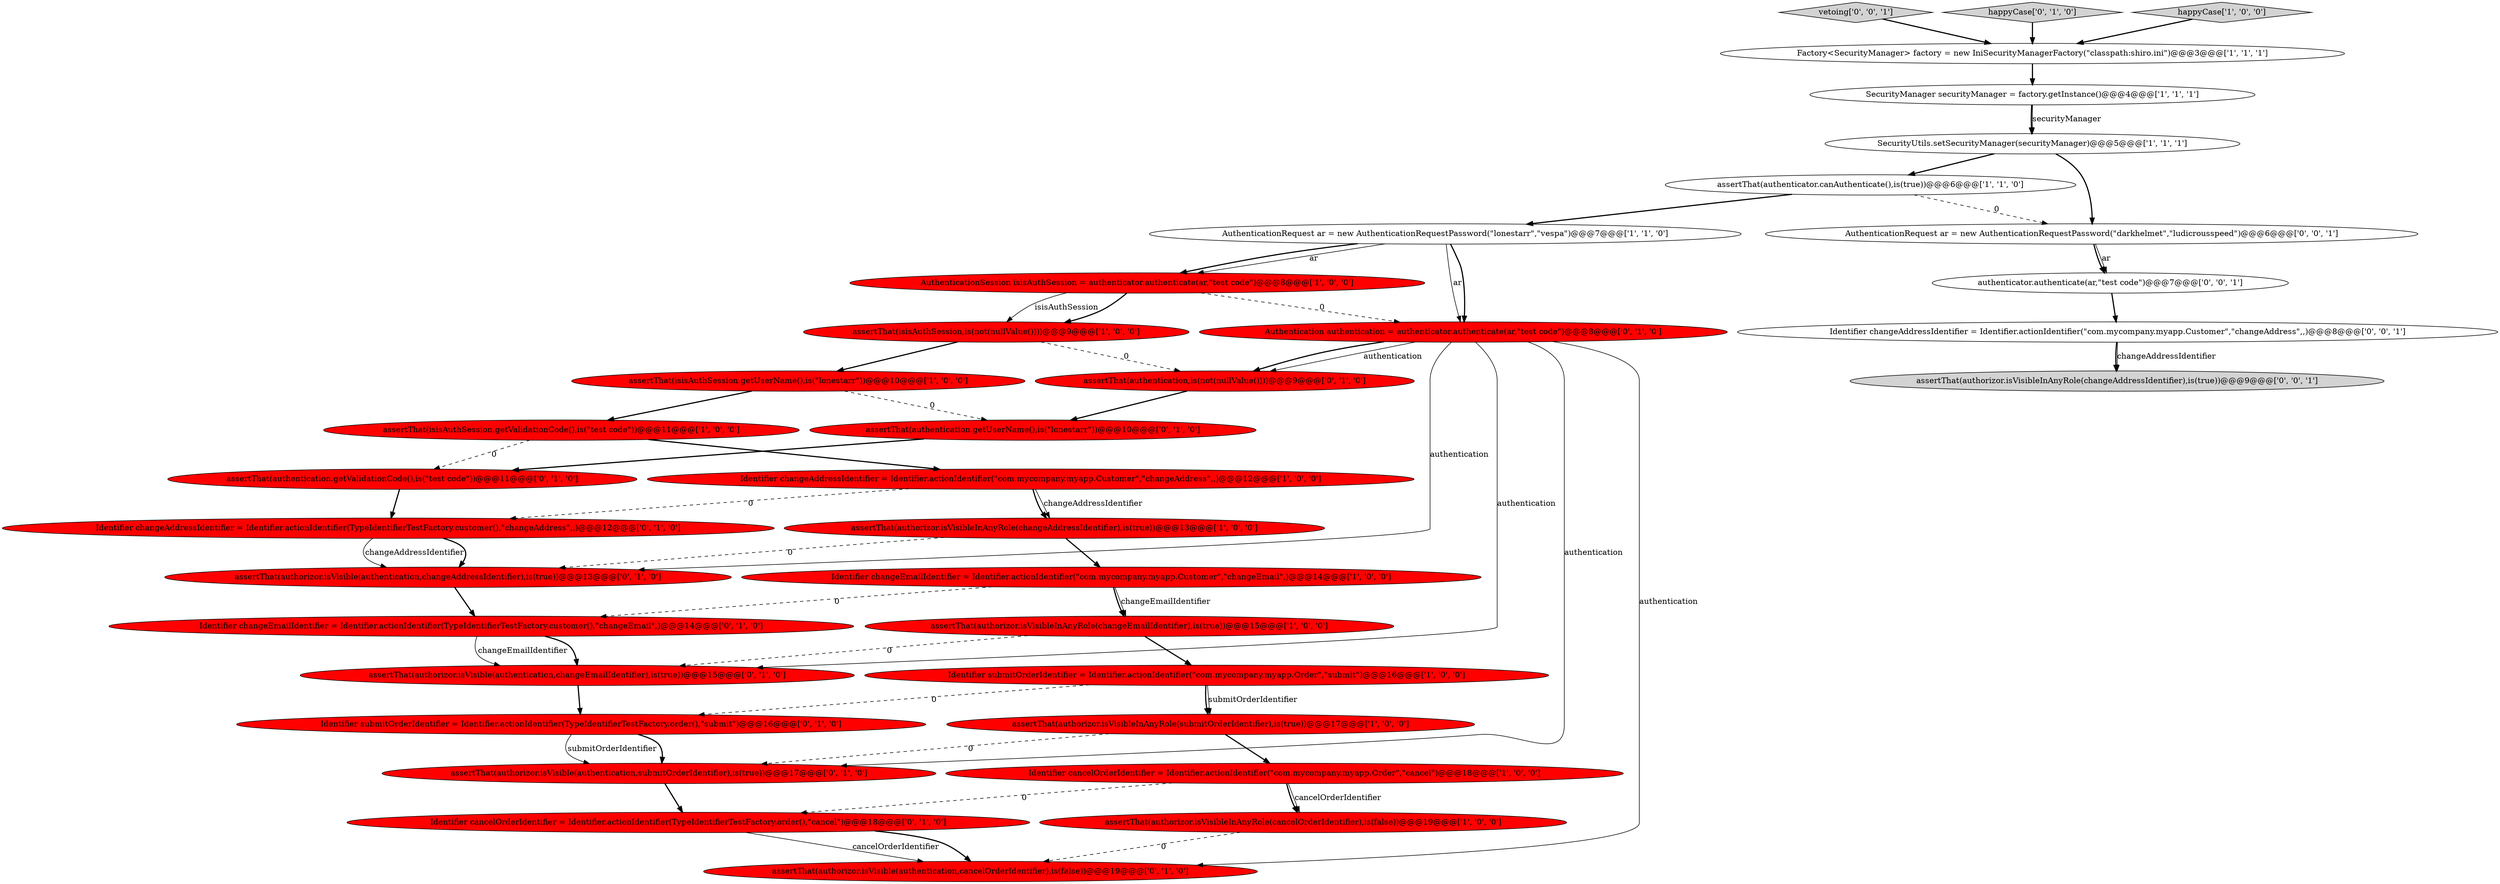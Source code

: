 digraph {
22 [style = filled, label = "assertThat(authorizor.isVisible(authentication,submitOrderIdentifier),is(true))@@@17@@@['0', '1', '0']", fillcolor = red, shape = ellipse image = "AAA1AAABBB2BBB"];
4 [style = filled, label = "assertThat(authorizor.isVisibleInAnyRole(changeAddressIdentifier),is(true))@@@13@@@['1', '0', '0']", fillcolor = red, shape = ellipse image = "AAA1AAABBB1BBB"];
24 [style = filled, label = "Identifier changeEmailIdentifier = Identifier.actionIdentifier(TypeIdentifierTestFactory.customer(),\"changeEmail\",)@@@14@@@['0', '1', '0']", fillcolor = red, shape = ellipse image = "AAA1AAABBB2BBB"];
10 [style = filled, label = "Identifier changeAddressIdentifier = Identifier.actionIdentifier(\"com.mycompany.myapp.Customer\",\"changeAddress\",,)@@@12@@@['1', '0', '0']", fillcolor = red, shape = ellipse image = "AAA1AAABBB1BBB"];
3 [style = filled, label = "AuthenticationRequest ar = new AuthenticationRequestPassword(\"lonestarr\",\"vespa\")@@@7@@@['1', '1', '0']", fillcolor = white, shape = ellipse image = "AAA0AAABBB1BBB"];
7 [style = filled, label = "assertThat(authorizor.isVisibleInAnyRole(changeEmailIdentifier),is(true))@@@15@@@['1', '0', '0']", fillcolor = red, shape = ellipse image = "AAA1AAABBB1BBB"];
35 [style = filled, label = "assertThat(authorizor.isVisibleInAnyRole(changeAddressIdentifier),is(true))@@@9@@@['0', '0', '1']", fillcolor = lightgray, shape = ellipse image = "AAA0AAABBB3BBB"];
12 [style = filled, label = "Identifier cancelOrderIdentifier = Identifier.actionIdentifier(\"com.mycompany.myapp.Order\",\"cancel\")@@@18@@@['1', '0', '0']", fillcolor = red, shape = ellipse image = "AAA1AAABBB1BBB"];
5 [style = filled, label = "assertThat(authenticator.canAuthenticate(),is(true))@@@6@@@['1', '1', '0']", fillcolor = white, shape = ellipse image = "AAA0AAABBB1BBB"];
18 [style = filled, label = "Authentication authentication = authenticator.authenticate(ar,\"test code\")@@@8@@@['0', '1', '0']", fillcolor = red, shape = ellipse image = "AAA1AAABBB2BBB"];
6 [style = filled, label = "assertThat(authorizor.isVisibleInAnyRole(submitOrderIdentifier),is(true))@@@17@@@['1', '0', '0']", fillcolor = red, shape = ellipse image = "AAA1AAABBB1BBB"];
29 [style = filled, label = "assertThat(authorizor.isVisible(authentication,changeEmailIdentifier),is(true))@@@15@@@['0', '1', '0']", fillcolor = red, shape = ellipse image = "AAA1AAABBB2BBB"];
33 [style = filled, label = "Identifier changeAddressIdentifier = Identifier.actionIdentifier(\"com.mycompany.myapp.Customer\",\"changeAddress\",,)@@@8@@@['0', '0', '1']", fillcolor = white, shape = ellipse image = "AAA0AAABBB3BBB"];
21 [style = filled, label = "assertThat(authentication,is(not(nullValue())))@@@9@@@['0', '1', '0']", fillcolor = red, shape = ellipse image = "AAA1AAABBB2BBB"];
20 [style = filled, label = "assertThat(authorizor.isVisible(authentication,cancelOrderIdentifier),is(false))@@@19@@@['0', '1', '0']", fillcolor = red, shape = ellipse image = "AAA1AAABBB2BBB"];
34 [style = filled, label = "AuthenticationRequest ar = new AuthenticationRequestPassword(\"darkhelmet\",\"ludicrousspeed\")@@@6@@@['0', '0', '1']", fillcolor = white, shape = ellipse image = "AAA0AAABBB3BBB"];
30 [style = filled, label = "assertThat(authentication.getValidationCode(),is(\"test code\"))@@@11@@@['0', '1', '0']", fillcolor = red, shape = ellipse image = "AAA1AAABBB2BBB"];
11 [style = filled, label = "Identifier submitOrderIdentifier = Identifier.actionIdentifier(\"com.mycompany.myapp.Order\",\"submit\")@@@16@@@['1', '0', '0']", fillcolor = red, shape = ellipse image = "AAA1AAABBB1BBB"];
0 [style = filled, label = "SecurityManager securityManager = factory.getInstance()@@@4@@@['1', '1', '1']", fillcolor = white, shape = ellipse image = "AAA0AAABBB1BBB"];
31 [style = filled, label = "authenticator.authenticate(ar,\"test code\")@@@7@@@['0', '0', '1']", fillcolor = white, shape = ellipse image = "AAA0AAABBB3BBB"];
9 [style = filled, label = "assertThat(isisAuthSession.getUserName(),is(\"lonestarr\"))@@@10@@@['1', '0', '0']", fillcolor = red, shape = ellipse image = "AAA1AAABBB1BBB"];
1 [style = filled, label = "assertThat(isisAuthSession.getValidationCode(),is(\"test code\"))@@@11@@@['1', '0', '0']", fillcolor = red, shape = ellipse image = "AAA1AAABBB1BBB"];
19 [style = filled, label = "assertThat(authentication.getUserName(),is(\"lonestarr\"))@@@10@@@['0', '1', '0']", fillcolor = red, shape = ellipse image = "AAA1AAABBB2BBB"];
2 [style = filled, label = "Identifier changeEmailIdentifier = Identifier.actionIdentifier(\"com.mycompany.myapp.Customer\",\"changeEmail\",)@@@14@@@['1', '0', '0']", fillcolor = red, shape = ellipse image = "AAA1AAABBB1BBB"];
8 [style = filled, label = "AuthenticationSession isisAuthSession = authenticator.authenticate(ar,\"test code\")@@@8@@@['1', '0', '0']", fillcolor = red, shape = ellipse image = "AAA1AAABBB1BBB"];
16 [style = filled, label = "Factory<SecurityManager> factory = new IniSecurityManagerFactory(\"classpath:shiro.ini\")@@@3@@@['1', '1', '1']", fillcolor = white, shape = ellipse image = "AAA0AAABBB1BBB"];
23 [style = filled, label = "assertThat(authorizor.isVisible(authentication,changeAddressIdentifier),is(true))@@@13@@@['0', '1', '0']", fillcolor = red, shape = ellipse image = "AAA1AAABBB2BBB"];
17 [style = filled, label = "assertThat(isisAuthSession,is(not(nullValue())))@@@9@@@['1', '0', '0']", fillcolor = red, shape = ellipse image = "AAA1AAABBB1BBB"];
28 [style = filled, label = "Identifier cancelOrderIdentifier = Identifier.actionIdentifier(TypeIdentifierTestFactory.order(),\"cancel\")@@@18@@@['0', '1', '0']", fillcolor = red, shape = ellipse image = "AAA1AAABBB2BBB"];
32 [style = filled, label = "vetoing['0', '0', '1']", fillcolor = lightgray, shape = diamond image = "AAA0AAABBB3BBB"];
26 [style = filled, label = "happyCase['0', '1', '0']", fillcolor = lightgray, shape = diamond image = "AAA0AAABBB2BBB"];
25 [style = filled, label = "Identifier submitOrderIdentifier = Identifier.actionIdentifier(TypeIdentifierTestFactory.order(),\"submit\")@@@16@@@['0', '1', '0']", fillcolor = red, shape = ellipse image = "AAA1AAABBB2BBB"];
15 [style = filled, label = "happyCase['1', '0', '0']", fillcolor = lightgray, shape = diamond image = "AAA0AAABBB1BBB"];
13 [style = filled, label = "assertThat(authorizor.isVisibleInAnyRole(cancelOrderIdentifier),is(false))@@@19@@@['1', '0', '0']", fillcolor = red, shape = ellipse image = "AAA1AAABBB1BBB"];
27 [style = filled, label = "Identifier changeAddressIdentifier = Identifier.actionIdentifier(TypeIdentifierTestFactory.customer(),\"changeAddress\",,)@@@12@@@['0', '1', '0']", fillcolor = red, shape = ellipse image = "AAA1AAABBB2BBB"];
14 [style = filled, label = "SecurityUtils.setSecurityManager(securityManager)@@@5@@@['1', '1', '1']", fillcolor = white, shape = ellipse image = "AAA0AAABBB1BBB"];
5->3 [style = bold, label=""];
16->0 [style = bold, label=""];
33->35 [style = bold, label=""];
7->11 [style = bold, label=""];
28->20 [style = solid, label="cancelOrderIdentifier"];
12->13 [style = solid, label="cancelOrderIdentifier"];
11->6 [style = solid, label="submitOrderIdentifier"];
21->19 [style = bold, label=""];
25->22 [style = bold, label=""];
33->35 [style = solid, label="changeAddressIdentifier"];
28->20 [style = bold, label=""];
8->17 [style = solid, label="isisAuthSession"];
1->30 [style = dashed, label="0"];
13->20 [style = dashed, label="0"];
17->9 [style = bold, label=""];
11->6 [style = bold, label=""];
30->27 [style = bold, label=""];
18->20 [style = solid, label="authentication"];
29->25 [style = bold, label=""];
14->34 [style = bold, label=""];
34->31 [style = bold, label=""];
22->28 [style = bold, label=""];
24->29 [style = bold, label=""];
4->2 [style = bold, label=""];
18->23 [style = solid, label="authentication"];
32->16 [style = bold, label=""];
3->18 [style = solid, label="ar"];
10->27 [style = dashed, label="0"];
15->16 [style = bold, label=""];
17->21 [style = dashed, label="0"];
5->34 [style = dashed, label="0"];
6->22 [style = dashed, label="0"];
2->7 [style = solid, label="changeEmailIdentifier"];
3->18 [style = bold, label=""];
9->19 [style = dashed, label="0"];
8->17 [style = bold, label=""];
12->13 [style = bold, label=""];
26->16 [style = bold, label=""];
0->14 [style = bold, label=""];
23->24 [style = bold, label=""];
18->29 [style = solid, label="authentication"];
27->23 [style = solid, label="changeAddressIdentifier"];
10->4 [style = solid, label="changeAddressIdentifier"];
24->29 [style = solid, label="changeEmailIdentifier"];
0->14 [style = solid, label="securityManager"];
3->8 [style = bold, label=""];
31->33 [style = bold, label=""];
12->28 [style = dashed, label="0"];
18->22 [style = solid, label="authentication"];
25->22 [style = solid, label="submitOrderIdentifier"];
11->25 [style = dashed, label="0"];
10->4 [style = bold, label=""];
18->21 [style = solid, label="authentication"];
3->8 [style = solid, label="ar"];
8->18 [style = dashed, label="0"];
27->23 [style = bold, label=""];
34->31 [style = solid, label="ar"];
7->29 [style = dashed, label="0"];
2->7 [style = bold, label=""];
18->21 [style = bold, label=""];
2->24 [style = dashed, label="0"];
9->1 [style = bold, label=""];
1->10 [style = bold, label=""];
4->23 [style = dashed, label="0"];
14->5 [style = bold, label=""];
19->30 [style = bold, label=""];
6->12 [style = bold, label=""];
}
